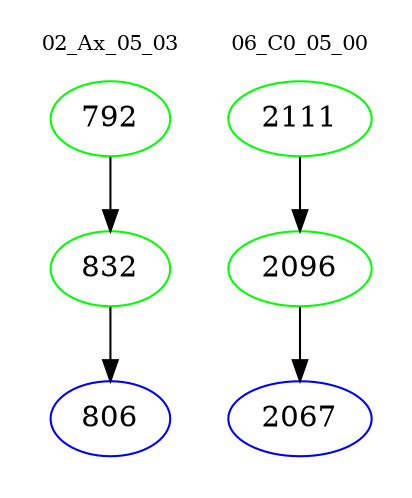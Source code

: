 digraph{
subgraph cluster_0 {
color = white
label = "02_Ax_05_03";
fontsize=10;
T0_792 [label="792", color="green"]
T0_792 -> T0_832 [color="black"]
T0_832 [label="832", color="green"]
T0_832 -> T0_806 [color="black"]
T0_806 [label="806", color="blue"]
}
subgraph cluster_1 {
color = white
label = "06_C0_05_00";
fontsize=10;
T1_2111 [label="2111", color="green"]
T1_2111 -> T1_2096 [color="black"]
T1_2096 [label="2096", color="green"]
T1_2096 -> T1_2067 [color="black"]
T1_2067 [label="2067", color="blue"]
}
}
